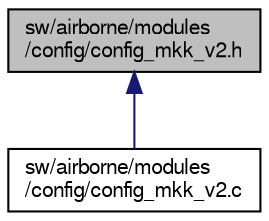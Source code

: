 digraph "sw/airborne/modules/config/config_mkk_v2.h"
{
  edge [fontname="FreeSans",fontsize="10",labelfontname="FreeSans",labelfontsize="10"];
  node [fontname="FreeSans",fontsize="10",shape=record];
  Node1 [label="sw/airborne/modules\l/config/config_mkk_v2.h",height=0.2,width=0.4,color="black", fillcolor="grey75", style="filled", fontcolor="black"];
  Node1 -> Node2 [dir="back",color="midnightblue",fontsize="10",style="solid",fontname="FreeSans"];
  Node2 [label="sw/airborne/modules\l/config/config_mkk_v2.c",height=0.2,width=0.4,color="black", fillcolor="white", style="filled",URL="$config__mkk__v2_8c.html"];
}
